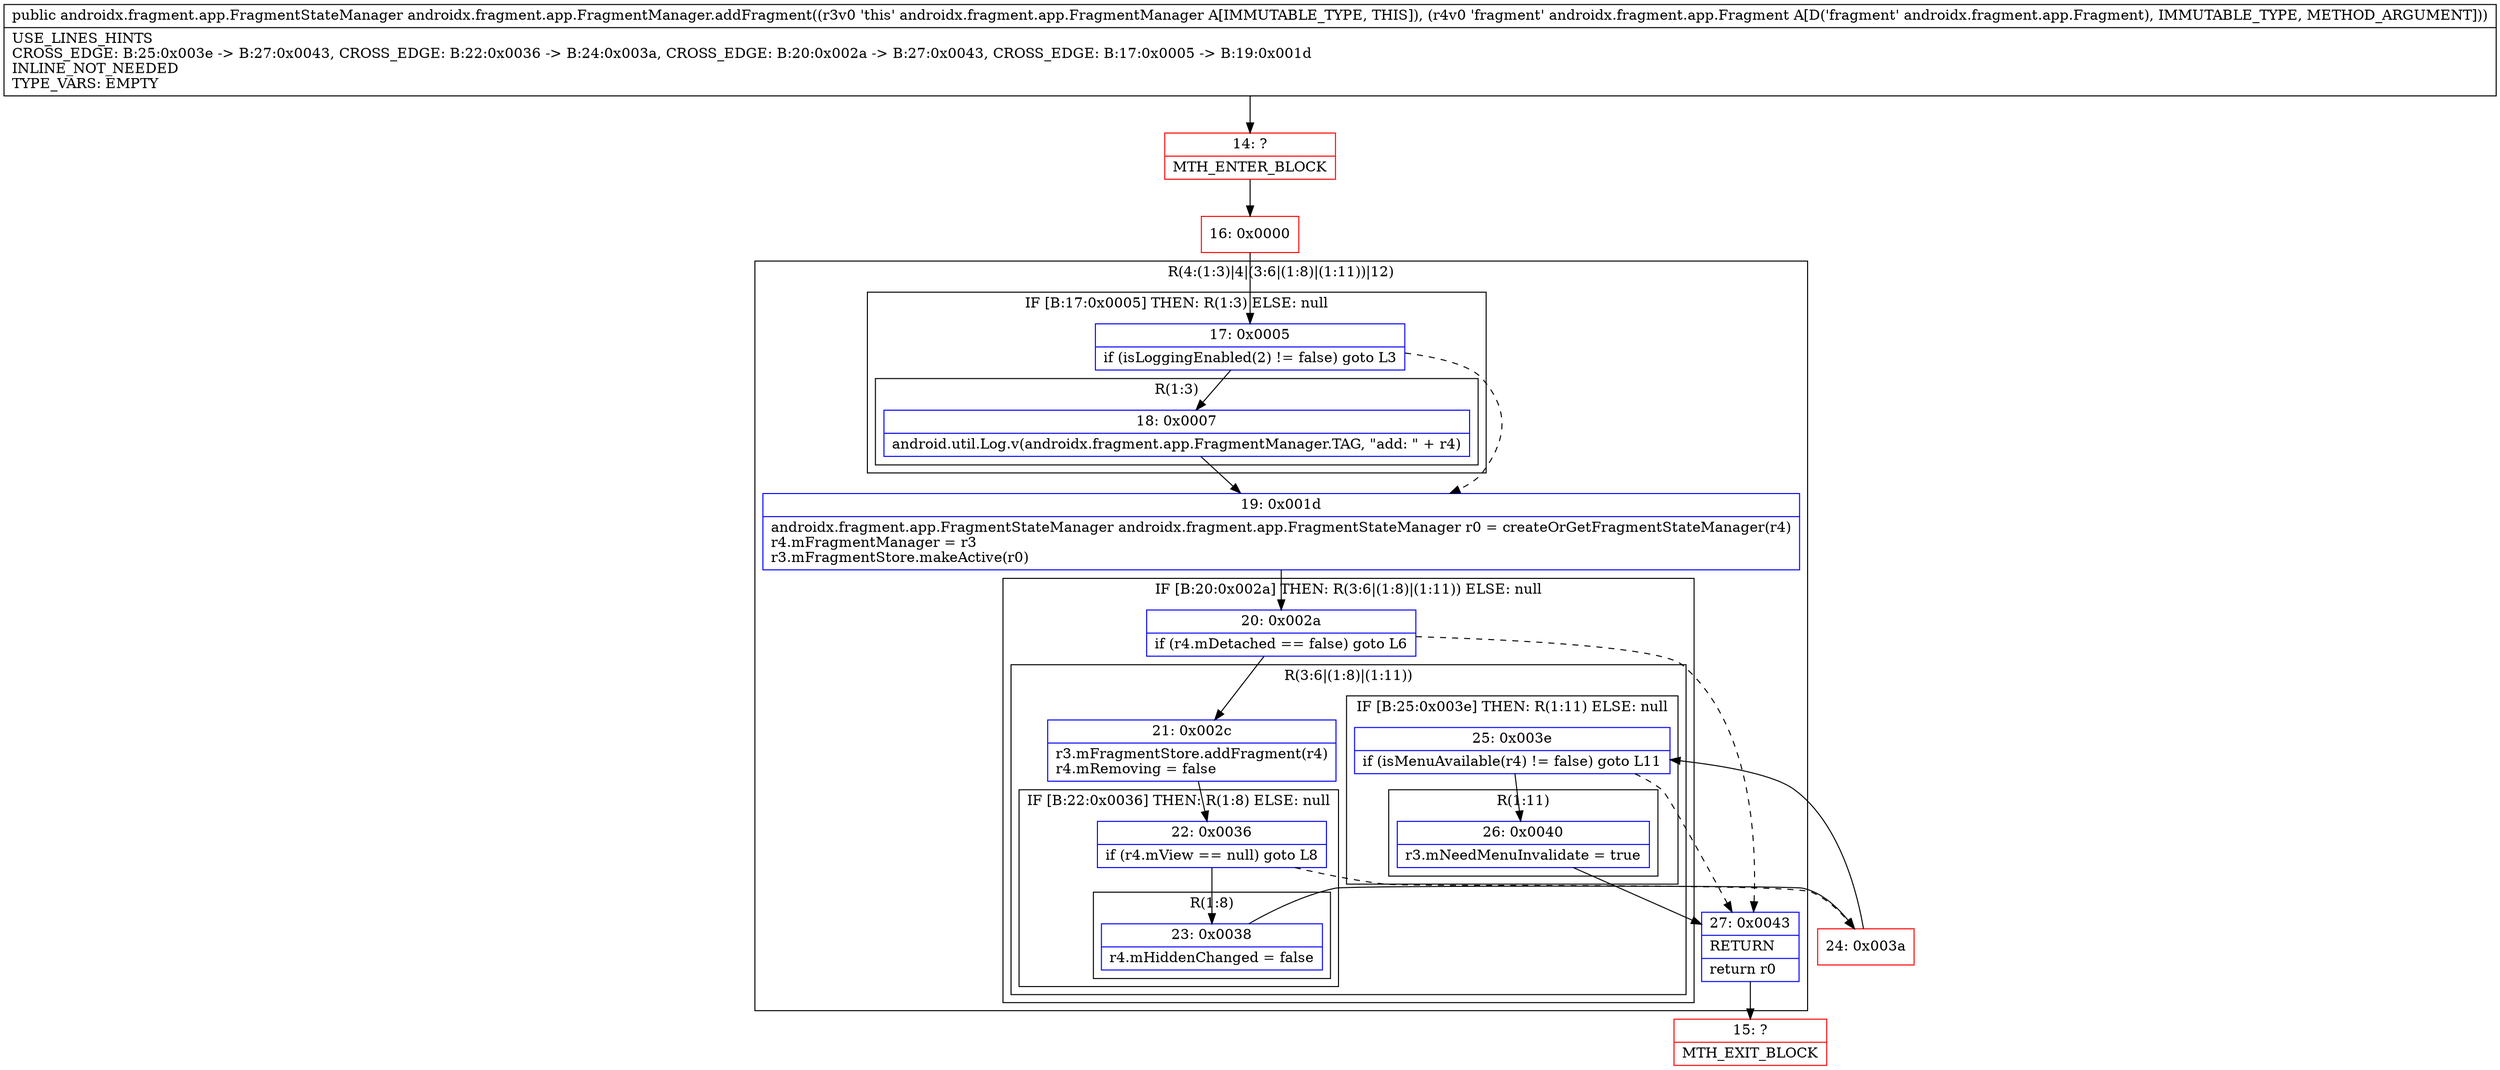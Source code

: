 digraph "CFG forandroidx.fragment.app.FragmentManager.addFragment(Landroidx\/fragment\/app\/Fragment;)Landroidx\/fragment\/app\/FragmentStateManager;" {
subgraph cluster_Region_1630377618 {
label = "R(4:(1:3)|4|(3:6|(1:8)|(1:11))|12)";
node [shape=record,color=blue];
subgraph cluster_IfRegion_305324906 {
label = "IF [B:17:0x0005] THEN: R(1:3) ELSE: null";
node [shape=record,color=blue];
Node_17 [shape=record,label="{17\:\ 0x0005|if (isLoggingEnabled(2) != false) goto L3\l}"];
subgraph cluster_Region_1934964425 {
label = "R(1:3)";
node [shape=record,color=blue];
Node_18 [shape=record,label="{18\:\ 0x0007|android.util.Log.v(androidx.fragment.app.FragmentManager.TAG, \"add: \" + r4)\l}"];
}
}
Node_19 [shape=record,label="{19\:\ 0x001d|androidx.fragment.app.FragmentStateManager androidx.fragment.app.FragmentStateManager r0 = createOrGetFragmentStateManager(r4)\lr4.mFragmentManager = r3\lr3.mFragmentStore.makeActive(r0)\l}"];
subgraph cluster_IfRegion_922640030 {
label = "IF [B:20:0x002a] THEN: R(3:6|(1:8)|(1:11)) ELSE: null";
node [shape=record,color=blue];
Node_20 [shape=record,label="{20\:\ 0x002a|if (r4.mDetached == false) goto L6\l}"];
subgraph cluster_Region_1224284722 {
label = "R(3:6|(1:8)|(1:11))";
node [shape=record,color=blue];
Node_21 [shape=record,label="{21\:\ 0x002c|r3.mFragmentStore.addFragment(r4)\lr4.mRemoving = false\l}"];
subgraph cluster_IfRegion_1297455604 {
label = "IF [B:22:0x0036] THEN: R(1:8) ELSE: null";
node [shape=record,color=blue];
Node_22 [shape=record,label="{22\:\ 0x0036|if (r4.mView == null) goto L8\l}"];
subgraph cluster_Region_401346025 {
label = "R(1:8)";
node [shape=record,color=blue];
Node_23 [shape=record,label="{23\:\ 0x0038|r4.mHiddenChanged = false\l}"];
}
}
subgraph cluster_IfRegion_1403169572 {
label = "IF [B:25:0x003e] THEN: R(1:11) ELSE: null";
node [shape=record,color=blue];
Node_25 [shape=record,label="{25\:\ 0x003e|if (isMenuAvailable(r4) != false) goto L11\l}"];
subgraph cluster_Region_1401553896 {
label = "R(1:11)";
node [shape=record,color=blue];
Node_26 [shape=record,label="{26\:\ 0x0040|r3.mNeedMenuInvalidate = true\l}"];
}
}
}
}
Node_27 [shape=record,label="{27\:\ 0x0043|RETURN\l|return r0\l}"];
}
Node_14 [shape=record,color=red,label="{14\:\ ?|MTH_ENTER_BLOCK\l}"];
Node_16 [shape=record,color=red,label="{16\:\ 0x0000}"];
Node_24 [shape=record,color=red,label="{24\:\ 0x003a}"];
Node_15 [shape=record,color=red,label="{15\:\ ?|MTH_EXIT_BLOCK\l}"];
MethodNode[shape=record,label="{public androidx.fragment.app.FragmentStateManager androidx.fragment.app.FragmentManager.addFragment((r3v0 'this' androidx.fragment.app.FragmentManager A[IMMUTABLE_TYPE, THIS]), (r4v0 'fragment' androidx.fragment.app.Fragment A[D('fragment' androidx.fragment.app.Fragment), IMMUTABLE_TYPE, METHOD_ARGUMENT]))  | USE_LINES_HINTS\lCROSS_EDGE: B:25:0x003e \-\> B:27:0x0043, CROSS_EDGE: B:22:0x0036 \-\> B:24:0x003a, CROSS_EDGE: B:20:0x002a \-\> B:27:0x0043, CROSS_EDGE: B:17:0x0005 \-\> B:19:0x001d\lINLINE_NOT_NEEDED\lTYPE_VARS: EMPTY\l}"];
MethodNode -> Node_14;Node_17 -> Node_18;
Node_17 -> Node_19[style=dashed];
Node_18 -> Node_19;
Node_19 -> Node_20;
Node_20 -> Node_21;
Node_20 -> Node_27[style=dashed];
Node_21 -> Node_22;
Node_22 -> Node_23;
Node_22 -> Node_24[style=dashed];
Node_23 -> Node_24;
Node_25 -> Node_26;
Node_25 -> Node_27[style=dashed];
Node_26 -> Node_27;
Node_27 -> Node_15;
Node_14 -> Node_16;
Node_16 -> Node_17;
Node_24 -> Node_25;
}

